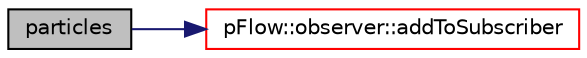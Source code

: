 digraph "particles"
{
 // LATEX_PDF_SIZE
  edge [fontname="Helvetica",fontsize="10",labelfontname="Helvetica",labelfontsize="10"];
  node [fontname="Helvetica",fontsize="10",shape=record];
  rankdir="LR";
  Node1 [label="particles",height=0.2,width=0.4,color="black", fillcolor="grey75", style="filled", fontcolor="black",tooltip=" "];
  Node1 -> Node2 [color="midnightblue",fontsize="10",style="solid",fontname="Helvetica"];
  Node2 [label="pFlow::observer::addToSubscriber",height=0.2,width=0.4,color="red", fillcolor="white", style="filled",URL="$classpFlow_1_1observer.html#ae60104d9527f96b61e9bc2ea1e19c9f2",tooltip=" "];
}
